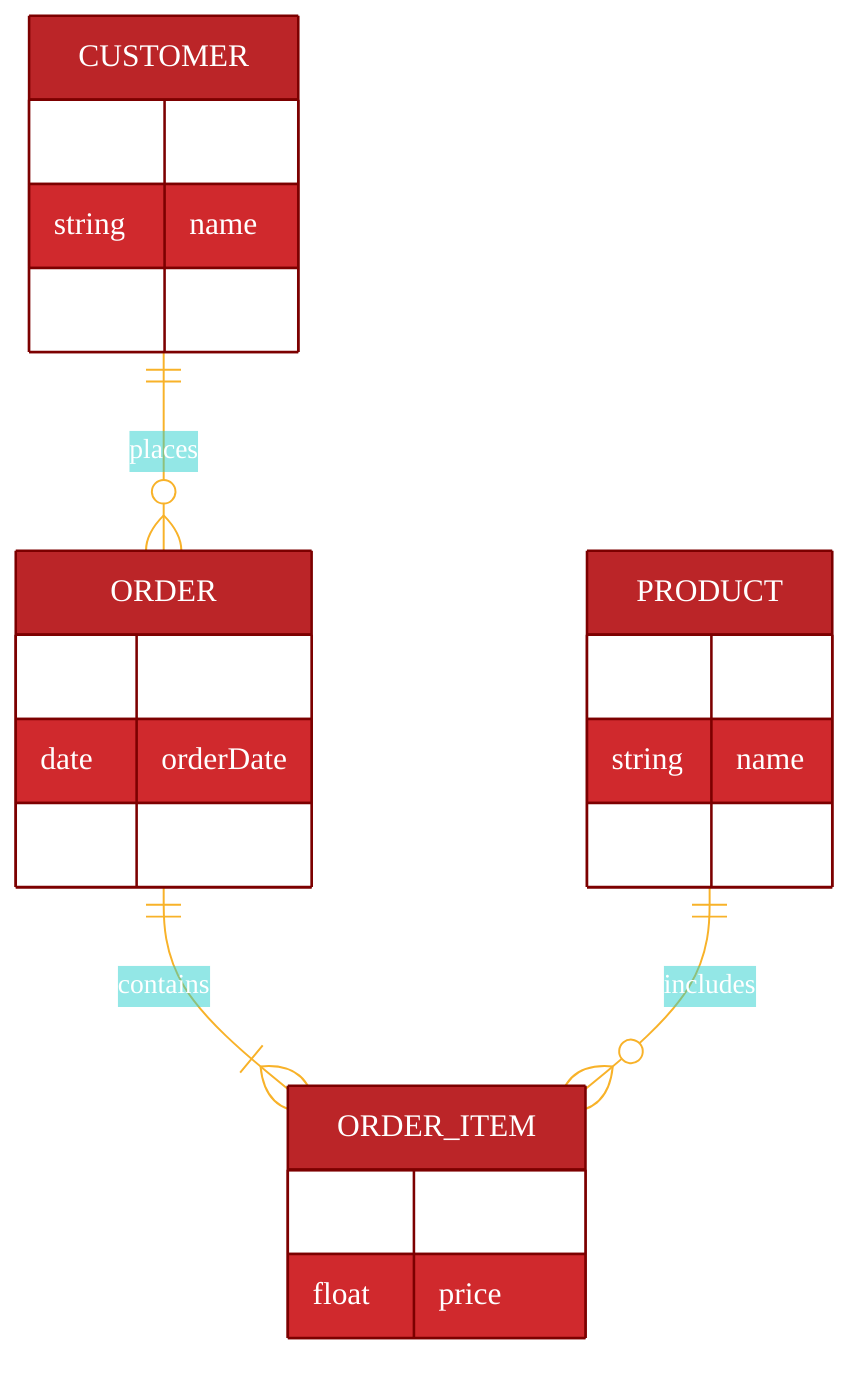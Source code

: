 %%{init: { 'fontFamily': 'Space-Notorious-rounded', 'fontSize': '32px' } }%%
      %%{init: {
      "flowchart": {"nodeSpacing": 200, "rankSpacing": 300, "useMaxWidth": "true", "htmlLabels": "true", "curve": 'cardinal'},
      "securityLevel": "loose",
      "themeVariables": { 'primaryColor': '#BB2528',
                          'primaryTextColor': '#fff',
                          'primaryBorderColor': '#7C0000',
                          'lineColor': '#F8B229',
                          'secondaryColor': '#006100'},
  "theme": "base",
    "themeCSS": ".extension;.divider { display: none; };"
    
}}%%
erDiagram
    CUSTOMER ||--o{ ORDER : places
    ORDER ||--|{ ORDER_ITEM : contains
    PRODUCT ||--o{ ORDER_ITEM : includes
    CUSTOMER {
        string id
        string name
        string email
    }
    ORDER {
        string id
        date orderDate
        string status
    }
    PRODUCT {
        string id
        string name
        float price
    }
    ORDER_ITEM {
        int quantity
        float price
    }